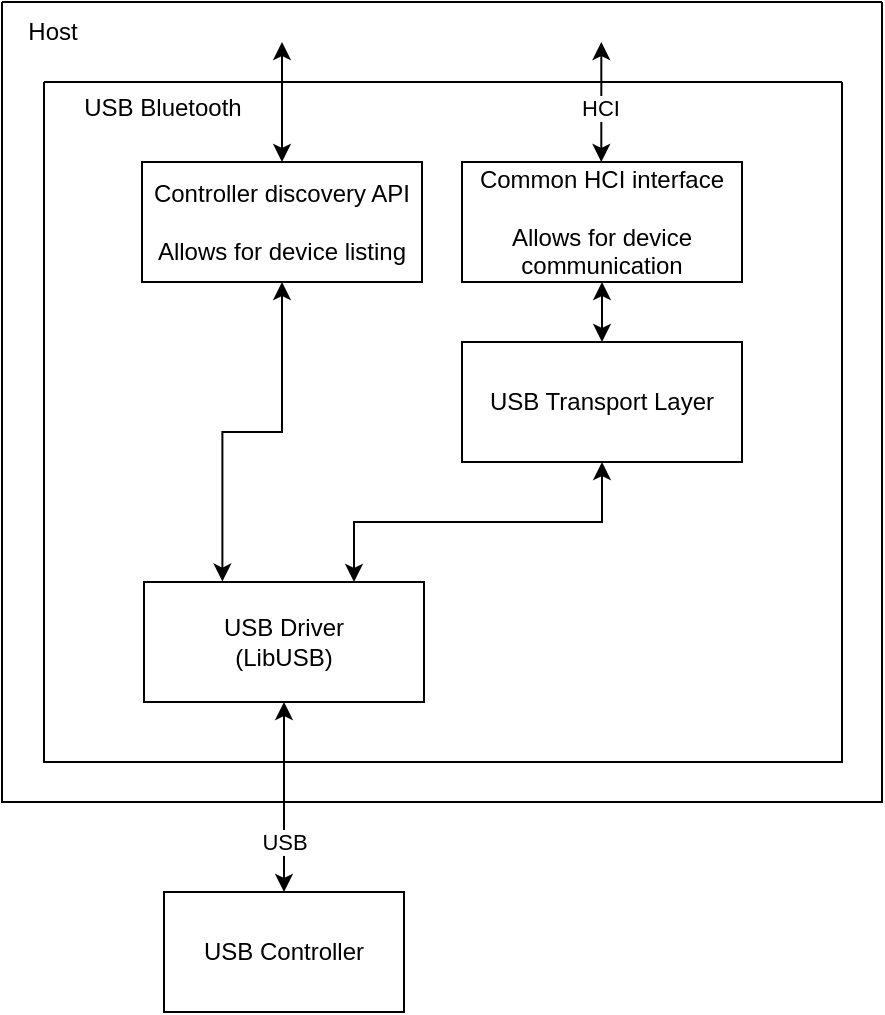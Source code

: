 <mxfile version="27.1.4">
  <diagram name="Página-1" id="k6wmBAj1fOMaCmAw5eD7">
    <mxGraphModel dx="641" dy="1168" grid="1" gridSize="10" guides="1" tooltips="1" connect="1" arrows="1" fold="1" page="1" pageScale="1" pageWidth="827" pageHeight="1169" math="0" shadow="0">
      <root>
        <mxCell id="0" />
        <mxCell id="1" parent="0" />
        <mxCell id="Ms9mSGChrX7GCn_G78cy-1" value="&lt;div&gt;USB Controller&lt;/div&gt;" style="rounded=0;whiteSpace=wrap;html=1;" vertex="1" parent="1">
          <mxGeometry x="141" y="585" width="120" height="60" as="geometry" />
        </mxCell>
        <mxCell id="Ms9mSGChrX7GCn_G78cy-3" value="" style="swimlane;startSize=0;" vertex="1" parent="1">
          <mxGeometry x="60" y="140" width="440" height="400" as="geometry" />
        </mxCell>
        <mxCell id="Ms9mSGChrX7GCn_G78cy-6" value="&lt;div&gt;Host&lt;/div&gt;" style="text;html=1;align=center;verticalAlign=middle;resizable=0;points=[];autosize=1;strokeColor=none;fillColor=none;" vertex="1" parent="Ms9mSGChrX7GCn_G78cy-3">
          <mxGeometry width="50" height="30" as="geometry" />
        </mxCell>
        <mxCell id="Ms9mSGChrX7GCn_G78cy-19" value="" style="swimlane;startSize=0;" vertex="1" parent="Ms9mSGChrX7GCn_G78cy-3">
          <mxGeometry x="21" y="40" width="399" height="340" as="geometry" />
        </mxCell>
        <mxCell id="Ms9mSGChrX7GCn_G78cy-5" value="&lt;div&gt;USB Driver&lt;/div&gt;&lt;div&gt;(LibUSB)&lt;/div&gt;" style="whiteSpace=wrap;html=1;" vertex="1" parent="Ms9mSGChrX7GCn_G78cy-19">
          <mxGeometry x="50" y="250" width="140" height="60" as="geometry" />
        </mxCell>
        <mxCell id="Ms9mSGChrX7GCn_G78cy-8" value="&lt;div&gt;USB Transport Layer&lt;/div&gt;" style="whiteSpace=wrap;html=1;" vertex="1" parent="Ms9mSGChrX7GCn_G78cy-19">
          <mxGeometry x="209" y="130" width="140" height="60" as="geometry" />
        </mxCell>
        <mxCell id="Ms9mSGChrX7GCn_G78cy-14" style="edgeStyle=orthogonalEdgeStyle;rounded=0;orthogonalLoop=1;jettySize=auto;html=1;exitX=0.5;exitY=1;exitDx=0;exitDy=0;entryX=0.75;entryY=0;entryDx=0;entryDy=0;startArrow=classic;startFill=1;" edge="1" parent="Ms9mSGChrX7GCn_G78cy-19" source="Ms9mSGChrX7GCn_G78cy-8" target="Ms9mSGChrX7GCn_G78cy-5">
          <mxGeometry relative="1" as="geometry" />
        </mxCell>
        <mxCell id="Ms9mSGChrX7GCn_G78cy-10" value="&lt;div&gt;Common HCI interface&lt;br&gt;&lt;br&gt;Allows for device communication&lt;/div&gt;" style="whiteSpace=wrap;html=1;" vertex="1" parent="Ms9mSGChrX7GCn_G78cy-19">
          <mxGeometry x="209" y="40" width="140" height="60" as="geometry" />
        </mxCell>
        <mxCell id="Ms9mSGChrX7GCn_G78cy-13" style="edgeStyle=orthogonalEdgeStyle;rounded=0;orthogonalLoop=1;jettySize=auto;html=1;exitX=0.5;exitY=1;exitDx=0;exitDy=0;entryX=0.5;entryY=0;entryDx=0;entryDy=0;startArrow=classic;startFill=1;" edge="1" parent="Ms9mSGChrX7GCn_G78cy-19" source="Ms9mSGChrX7GCn_G78cy-10" target="Ms9mSGChrX7GCn_G78cy-8">
          <mxGeometry relative="1" as="geometry" />
        </mxCell>
        <mxCell id="Ms9mSGChrX7GCn_G78cy-11" value="Controller discovery API&lt;br&gt;&lt;br&gt;Allows for device listing" style="whiteSpace=wrap;html=1;" vertex="1" parent="Ms9mSGChrX7GCn_G78cy-19">
          <mxGeometry x="49" y="40" width="140" height="60" as="geometry" />
        </mxCell>
        <mxCell id="Ms9mSGChrX7GCn_G78cy-15" style="edgeStyle=orthogonalEdgeStyle;rounded=0;orthogonalLoop=1;jettySize=auto;html=1;exitX=0.28;exitY=-0.004;exitDx=0;exitDy=0;startArrow=classic;startFill=1;exitPerimeter=0;entryX=0.5;entryY=1;entryDx=0;entryDy=0;" edge="1" parent="Ms9mSGChrX7GCn_G78cy-19" source="Ms9mSGChrX7GCn_G78cy-5" target="Ms9mSGChrX7GCn_G78cy-11">
          <mxGeometry relative="1" as="geometry">
            <mxPoint x="69" y="20" as="targetPoint" />
          </mxGeometry>
        </mxCell>
        <mxCell id="Ms9mSGChrX7GCn_G78cy-20" value="&lt;div&gt;USB Bluetooth&lt;/div&gt;" style="text;html=1;align=center;verticalAlign=middle;resizable=0;points=[];autosize=1;strokeColor=none;fillColor=none;" vertex="1" parent="Ms9mSGChrX7GCn_G78cy-19">
          <mxGeometry x="9" y="-2" width="100" height="30" as="geometry" />
        </mxCell>
        <mxCell id="Ms9mSGChrX7GCn_G78cy-22" value="" style="endArrow=classic;startArrow=classic;html=1;rounded=0;exitX=0.5;exitY=0;exitDx=0;exitDy=0;" edge="1" parent="Ms9mSGChrX7GCn_G78cy-19">
          <mxGeometry width="50" height="50" relative="1" as="geometry">
            <mxPoint x="278.66" y="40" as="sourcePoint" />
            <mxPoint x="278.66" y="-20" as="targetPoint" />
          </mxGeometry>
        </mxCell>
        <mxCell id="Ms9mSGChrX7GCn_G78cy-23" value="HCI" style="edgeLabel;html=1;align=center;verticalAlign=middle;resizable=0;points=[];" vertex="1" connectable="0" parent="Ms9mSGChrX7GCn_G78cy-22">
          <mxGeometry x="-0.09" y="1" relative="1" as="geometry">
            <mxPoint as="offset" />
          </mxGeometry>
        </mxCell>
        <mxCell id="Ms9mSGChrX7GCn_G78cy-16" style="edgeStyle=orthogonalEdgeStyle;rounded=0;orthogonalLoop=1;jettySize=auto;html=1;exitX=0.5;exitY=1;exitDx=0;exitDy=0;entryX=0.5;entryY=0;entryDx=0;entryDy=0;startArrow=classic;startFill=1;" edge="1" parent="1" source="Ms9mSGChrX7GCn_G78cy-5" target="Ms9mSGChrX7GCn_G78cy-1">
          <mxGeometry relative="1" as="geometry" />
        </mxCell>
        <mxCell id="Ms9mSGChrX7GCn_G78cy-17" value="USB" style="edgeLabel;html=1;align=center;verticalAlign=middle;resizable=0;points=[];" vertex="1" connectable="0" parent="Ms9mSGChrX7GCn_G78cy-16">
          <mxGeometry x="-0.2" y="2" relative="1" as="geometry">
            <mxPoint x="-2" y="32" as="offset" />
          </mxGeometry>
        </mxCell>
        <mxCell id="Ms9mSGChrX7GCn_G78cy-21" value="" style="endArrow=classic;startArrow=classic;html=1;rounded=0;exitX=0.5;exitY=0;exitDx=0;exitDy=0;" edge="1" parent="1" source="Ms9mSGChrX7GCn_G78cy-11">
          <mxGeometry width="50" height="50" relative="1" as="geometry">
            <mxPoint x="201" y="130" as="sourcePoint" />
            <mxPoint x="200" y="160" as="targetPoint" />
          </mxGeometry>
        </mxCell>
      </root>
    </mxGraphModel>
  </diagram>
</mxfile>
